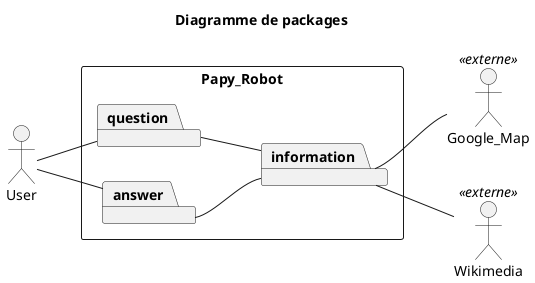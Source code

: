 @startuml 02_packages
title Diagramme de packages

rectangle Papy_Robot{
    left to right direction
    package question
    package answer
    package information
}
actor User
actor Google_Map <<externe>>
actor Wikimedia <<externe>>

User -- question
User -- answer
question -- information
answer -- information
information -- Google_Map
information -- Wikimedia


@enduml